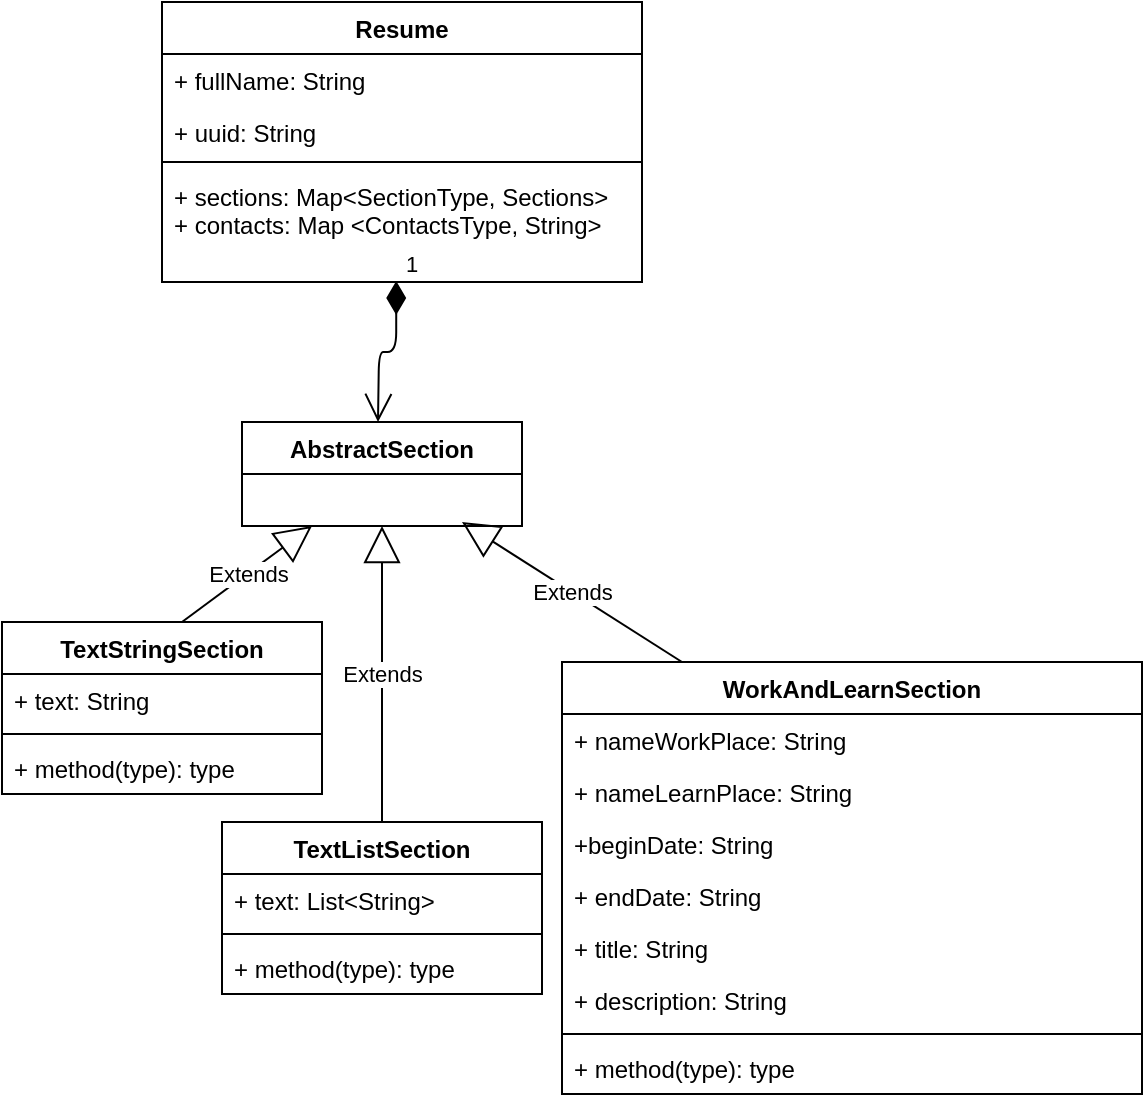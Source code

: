 <mxfile version="14.4.3" type="github">
  <diagram id="C5RBs43oDa-KdzZeNtuy" name="Page-1">
    <mxGraphModel dx="1038" dy="548" grid="1" gridSize="10" guides="1" tooltips="1" connect="1" arrows="1" fold="1" page="1" pageScale="1" pageWidth="827" pageHeight="1169" math="0" shadow="0">
      <root>
        <mxCell id="WIyWlLk6GJQsqaUBKTNV-0" />
        <mxCell id="WIyWlLk6GJQsqaUBKTNV-1" parent="WIyWlLk6GJQsqaUBKTNV-0" />
        <mxCell id="i5J6BNnsqSi8_SD2HCNW-0" value="Resume" style="swimlane;fontStyle=1;align=center;verticalAlign=top;childLayout=stackLayout;horizontal=1;startSize=26;horizontalStack=0;resizeParent=1;resizeParentMax=0;resizeLast=0;collapsible=1;marginBottom=0;" vertex="1" parent="WIyWlLk6GJQsqaUBKTNV-1">
          <mxGeometry x="290" y="30" width="240" height="140" as="geometry" />
        </mxCell>
        <mxCell id="i5J6BNnsqSi8_SD2HCNW-4" value="+ fullName: String" style="text;strokeColor=none;fillColor=none;align=left;verticalAlign=top;spacingLeft=4;spacingRight=4;overflow=hidden;rotatable=0;points=[[0,0.5],[1,0.5]];portConstraint=eastwest;" vertex="1" parent="i5J6BNnsqSi8_SD2HCNW-0">
          <mxGeometry y="26" width="240" height="26" as="geometry" />
        </mxCell>
        <mxCell id="i5J6BNnsqSi8_SD2HCNW-1" value="+ uuid: String&#xa;" style="text;strokeColor=none;fillColor=none;align=left;verticalAlign=top;spacingLeft=4;spacingRight=4;overflow=hidden;rotatable=0;points=[[0,0.5],[1,0.5]];portConstraint=eastwest;" vertex="1" parent="i5J6BNnsqSi8_SD2HCNW-0">
          <mxGeometry y="52" width="240" height="24" as="geometry" />
        </mxCell>
        <mxCell id="i5J6BNnsqSi8_SD2HCNW-2" value="" style="line;strokeWidth=1;fillColor=none;align=left;verticalAlign=middle;spacingTop=-1;spacingLeft=3;spacingRight=3;rotatable=0;labelPosition=right;points=[];portConstraint=eastwest;" vertex="1" parent="i5J6BNnsqSi8_SD2HCNW-0">
          <mxGeometry y="76" width="240" height="8" as="geometry" />
        </mxCell>
        <mxCell id="i5J6BNnsqSi8_SD2HCNW-3" value="+ sections: Map&lt;SectionType, Sections&gt;&#xa;+ contacts: Map &lt;ContactsType, String&gt;" style="text;strokeColor=none;fillColor=none;align=left;verticalAlign=top;spacingLeft=4;spacingRight=4;overflow=hidden;rotatable=0;points=[[0,0.5],[1,0.5]];portConstraint=eastwest;" vertex="1" parent="i5J6BNnsqSi8_SD2HCNW-0">
          <mxGeometry y="84" width="240" height="56" as="geometry" />
        </mxCell>
        <mxCell id="i5J6BNnsqSi8_SD2HCNW-5" value="1" style="endArrow=open;html=1;endSize=12;startArrow=diamondThin;startSize=14;startFill=1;edgeStyle=orthogonalEdgeStyle;align=left;verticalAlign=bottom;exitX=0.488;exitY=0.992;exitDx=0;exitDy=0;exitPerimeter=0;" edge="1" parent="WIyWlLk6GJQsqaUBKTNV-1" source="i5J6BNnsqSi8_SD2HCNW-3">
          <mxGeometry x="-1" y="3" relative="1" as="geometry">
            <mxPoint x="230" y="280" as="sourcePoint" />
            <mxPoint x="398" y="240" as="targetPoint" />
          </mxGeometry>
        </mxCell>
        <mxCell id="i5J6BNnsqSi8_SD2HCNW-6" value="AbstractSection" style="swimlane;fontStyle=1;childLayout=stackLayout;horizontal=1;startSize=26;fillColor=none;horizontalStack=0;resizeParent=1;resizeParentMax=0;resizeLast=0;collapsible=1;marginBottom=0;" vertex="1" parent="WIyWlLk6GJQsqaUBKTNV-1">
          <mxGeometry x="330" y="240" width="140" height="52" as="geometry" />
        </mxCell>
        <mxCell id="i5J6BNnsqSi8_SD2HCNW-10" value="Extends" style="endArrow=block;endSize=16;endFill=0;html=1;entryX=0.25;entryY=1;entryDx=0;entryDy=0;" edge="1" parent="WIyWlLk6GJQsqaUBKTNV-1" target="i5J6BNnsqSi8_SD2HCNW-6">
          <mxGeometry width="160" relative="1" as="geometry">
            <mxPoint x="300" y="340" as="sourcePoint" />
            <mxPoint x="390" y="280" as="targetPoint" />
          </mxGeometry>
        </mxCell>
        <mxCell id="i5J6BNnsqSi8_SD2HCNW-11" value="TextStringSection" style="swimlane;fontStyle=1;align=center;verticalAlign=top;childLayout=stackLayout;horizontal=1;startSize=26;horizontalStack=0;resizeParent=1;resizeParentMax=0;resizeLast=0;collapsible=1;marginBottom=0;" vertex="1" parent="WIyWlLk6GJQsqaUBKTNV-1">
          <mxGeometry x="210" y="340" width="160" height="86" as="geometry" />
        </mxCell>
        <mxCell id="i5J6BNnsqSi8_SD2HCNW-12" value="+ text: String" style="text;strokeColor=none;fillColor=none;align=left;verticalAlign=top;spacingLeft=4;spacingRight=4;overflow=hidden;rotatable=0;points=[[0,0.5],[1,0.5]];portConstraint=eastwest;" vertex="1" parent="i5J6BNnsqSi8_SD2HCNW-11">
          <mxGeometry y="26" width="160" height="26" as="geometry" />
        </mxCell>
        <mxCell id="i5J6BNnsqSi8_SD2HCNW-13" value="" style="line;strokeWidth=1;fillColor=none;align=left;verticalAlign=middle;spacingTop=-1;spacingLeft=3;spacingRight=3;rotatable=0;labelPosition=right;points=[];portConstraint=eastwest;" vertex="1" parent="i5J6BNnsqSi8_SD2HCNW-11">
          <mxGeometry y="52" width="160" height="8" as="geometry" />
        </mxCell>
        <mxCell id="i5J6BNnsqSi8_SD2HCNW-14" value="+ method(type): type" style="text;strokeColor=none;fillColor=none;align=left;verticalAlign=top;spacingLeft=4;spacingRight=4;overflow=hidden;rotatable=0;points=[[0,0.5],[1,0.5]];portConstraint=eastwest;" vertex="1" parent="i5J6BNnsqSi8_SD2HCNW-11">
          <mxGeometry y="60" width="160" height="26" as="geometry" />
        </mxCell>
        <mxCell id="i5J6BNnsqSi8_SD2HCNW-15" value="Extends" style="endArrow=block;endSize=16;endFill=0;html=1;entryX=0.5;entryY=1;entryDx=0;entryDy=0;" edge="1" parent="WIyWlLk6GJQsqaUBKTNV-1" target="i5J6BNnsqSi8_SD2HCNW-6">
          <mxGeometry width="160" relative="1" as="geometry">
            <mxPoint x="400" y="440" as="sourcePoint" />
            <mxPoint x="570" y="300" as="targetPoint" />
          </mxGeometry>
        </mxCell>
        <mxCell id="i5J6BNnsqSi8_SD2HCNW-16" value="TextListSection" style="swimlane;fontStyle=1;align=center;verticalAlign=top;childLayout=stackLayout;horizontal=1;startSize=26;horizontalStack=0;resizeParent=1;resizeParentMax=0;resizeLast=0;collapsible=1;marginBottom=0;" vertex="1" parent="WIyWlLk6GJQsqaUBKTNV-1">
          <mxGeometry x="320" y="440" width="160" height="86" as="geometry" />
        </mxCell>
        <mxCell id="i5J6BNnsqSi8_SD2HCNW-17" value="+ text: List&lt;String&gt;" style="text;strokeColor=none;fillColor=none;align=left;verticalAlign=top;spacingLeft=4;spacingRight=4;overflow=hidden;rotatable=0;points=[[0,0.5],[1,0.5]];portConstraint=eastwest;" vertex="1" parent="i5J6BNnsqSi8_SD2HCNW-16">
          <mxGeometry y="26" width="160" height="26" as="geometry" />
        </mxCell>
        <mxCell id="i5J6BNnsqSi8_SD2HCNW-18" value="" style="line;strokeWidth=1;fillColor=none;align=left;verticalAlign=middle;spacingTop=-1;spacingLeft=3;spacingRight=3;rotatable=0;labelPosition=right;points=[];portConstraint=eastwest;" vertex="1" parent="i5J6BNnsqSi8_SD2HCNW-16">
          <mxGeometry y="52" width="160" height="8" as="geometry" />
        </mxCell>
        <mxCell id="i5J6BNnsqSi8_SD2HCNW-19" value="+ method(type): type" style="text;strokeColor=none;fillColor=none;align=left;verticalAlign=top;spacingLeft=4;spacingRight=4;overflow=hidden;rotatable=0;points=[[0,0.5],[1,0.5]];portConstraint=eastwest;" vertex="1" parent="i5J6BNnsqSi8_SD2HCNW-16">
          <mxGeometry y="60" width="160" height="26" as="geometry" />
        </mxCell>
        <mxCell id="i5J6BNnsqSi8_SD2HCNW-20" value="Extends" style="endArrow=block;endSize=16;endFill=0;html=1;" edge="1" parent="WIyWlLk6GJQsqaUBKTNV-1">
          <mxGeometry width="160" relative="1" as="geometry">
            <mxPoint x="550" y="360" as="sourcePoint" />
            <mxPoint x="440" y="290" as="targetPoint" />
          </mxGeometry>
        </mxCell>
        <mxCell id="i5J6BNnsqSi8_SD2HCNW-21" value="WorkAndLearnSection" style="swimlane;fontStyle=1;align=center;verticalAlign=top;childLayout=stackLayout;horizontal=1;startSize=26;horizontalStack=0;resizeParent=1;resizeParentMax=0;resizeLast=0;collapsible=1;marginBottom=0;" vertex="1" parent="WIyWlLk6GJQsqaUBKTNV-1">
          <mxGeometry x="490" y="360" width="290" height="216" as="geometry" />
        </mxCell>
        <mxCell id="i5J6BNnsqSi8_SD2HCNW-22" value="+ nameWorkPlace: String" style="text;strokeColor=none;fillColor=none;align=left;verticalAlign=top;spacingLeft=4;spacingRight=4;overflow=hidden;rotatable=0;points=[[0,0.5],[1,0.5]];portConstraint=eastwest;" vertex="1" parent="i5J6BNnsqSi8_SD2HCNW-21">
          <mxGeometry y="26" width="290" height="26" as="geometry" />
        </mxCell>
        <mxCell id="i5J6BNnsqSi8_SD2HCNW-34" value="+ nameLearnPlace: String" style="text;strokeColor=none;fillColor=none;align=left;verticalAlign=top;spacingLeft=4;spacingRight=4;overflow=hidden;rotatable=0;points=[[0,0.5],[1,0.5]];portConstraint=eastwest;" vertex="1" parent="i5J6BNnsqSi8_SD2HCNW-21">
          <mxGeometry y="52" width="290" height="26" as="geometry" />
        </mxCell>
        <mxCell id="i5J6BNnsqSi8_SD2HCNW-35" value="+beginDate: String" style="text;strokeColor=none;fillColor=none;align=left;verticalAlign=top;spacingLeft=4;spacingRight=4;overflow=hidden;rotatable=0;points=[[0,0.5],[1,0.5]];portConstraint=eastwest;" vertex="1" parent="i5J6BNnsqSi8_SD2HCNW-21">
          <mxGeometry y="78" width="290" height="26" as="geometry" />
        </mxCell>
        <mxCell id="i5J6BNnsqSi8_SD2HCNW-36" value="+ endDate: String" style="text;strokeColor=none;fillColor=none;align=left;verticalAlign=top;spacingLeft=4;spacingRight=4;overflow=hidden;rotatable=0;points=[[0,0.5],[1,0.5]];portConstraint=eastwest;" vertex="1" parent="i5J6BNnsqSi8_SD2HCNW-21">
          <mxGeometry y="104" width="290" height="26" as="geometry" />
        </mxCell>
        <mxCell id="i5J6BNnsqSi8_SD2HCNW-37" value="+ title: String" style="text;strokeColor=none;fillColor=none;align=left;verticalAlign=top;spacingLeft=4;spacingRight=4;overflow=hidden;rotatable=0;points=[[0,0.5],[1,0.5]];portConstraint=eastwest;" vertex="1" parent="i5J6BNnsqSi8_SD2HCNW-21">
          <mxGeometry y="130" width="290" height="26" as="geometry" />
        </mxCell>
        <mxCell id="i5J6BNnsqSi8_SD2HCNW-38" value="+ description: String" style="text;strokeColor=none;fillColor=none;align=left;verticalAlign=top;spacingLeft=4;spacingRight=4;overflow=hidden;rotatable=0;points=[[0,0.5],[1,0.5]];portConstraint=eastwest;" vertex="1" parent="i5J6BNnsqSi8_SD2HCNW-21">
          <mxGeometry y="156" width="290" height="26" as="geometry" />
        </mxCell>
        <mxCell id="i5J6BNnsqSi8_SD2HCNW-23" value="" style="line;strokeWidth=1;fillColor=none;align=left;verticalAlign=middle;spacingTop=-1;spacingLeft=3;spacingRight=3;rotatable=0;labelPosition=right;points=[];portConstraint=eastwest;" vertex="1" parent="i5J6BNnsqSi8_SD2HCNW-21">
          <mxGeometry y="182" width="290" height="8" as="geometry" />
        </mxCell>
        <mxCell id="i5J6BNnsqSi8_SD2HCNW-24" value="+ method(type): type" style="text;strokeColor=none;fillColor=none;align=left;verticalAlign=top;spacingLeft=4;spacingRight=4;overflow=hidden;rotatable=0;points=[[0,0.5],[1,0.5]];portConstraint=eastwest;" vertex="1" parent="i5J6BNnsqSi8_SD2HCNW-21">
          <mxGeometry y="190" width="290" height="26" as="geometry" />
        </mxCell>
      </root>
    </mxGraphModel>
  </diagram>
</mxfile>
